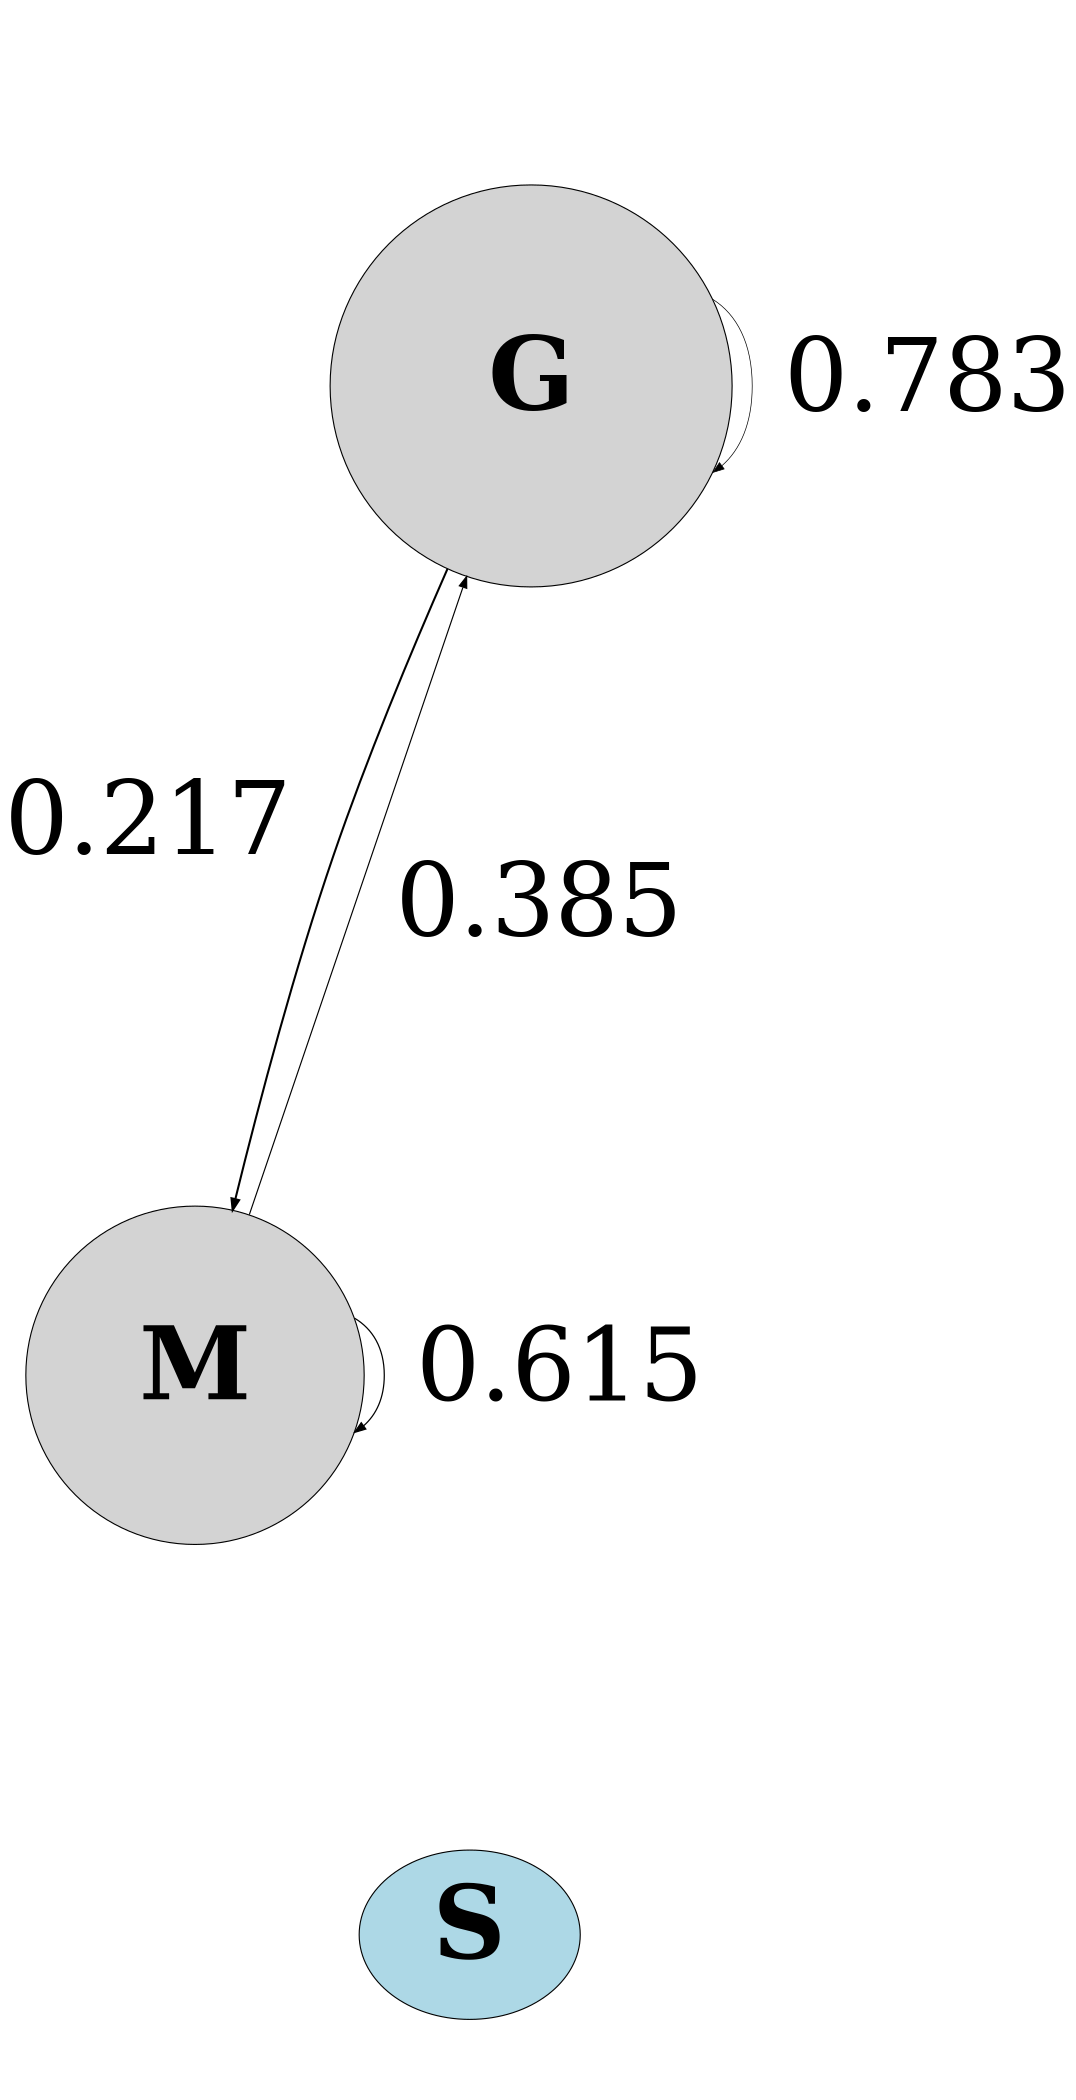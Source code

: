 digraph {
G -> G [label=" 0.783", fontsize="90", penwidth="0.626"];
G -> M[xlabel="0.217 ", fontsize="90", penwidth="1.8416000000000001"];
G [width="5", height="5", fontsize="90", style="filled", fillcolor="lightgrey", label=< <B>G</B> >];
M -> G [label=" 0.385", fontsize="90", penwidth="1.0396"];
M -> M [label=" 0.615", fontsize="90", penwidth="1.1084"];
M [width="4.212", height="4.212", fontsize="90", style="filled", fillcolor="lightgrey", label=< <B>M</B> >];

G -> S [label="", fontsize="90", penwidth="0", arrowsize="0"];
M -> S [label="", fontsize="90", penwidth="0", arrowsize="0"];
S -> G [label="", fontsize="90", penwidth="0", arrowsize="0"];
S -> M [label="", fontsize="90", penwidth="0", arrowsize="0"];
S -> S [label="", fontsize="90", penwidth="0", arrowsize="0"];
S [width="0.512", height="0.512", fontsize="90", style="filled", fillcolor="lightblue", label=< <B>S</B> >];

size="14,14"
ratio="2"}